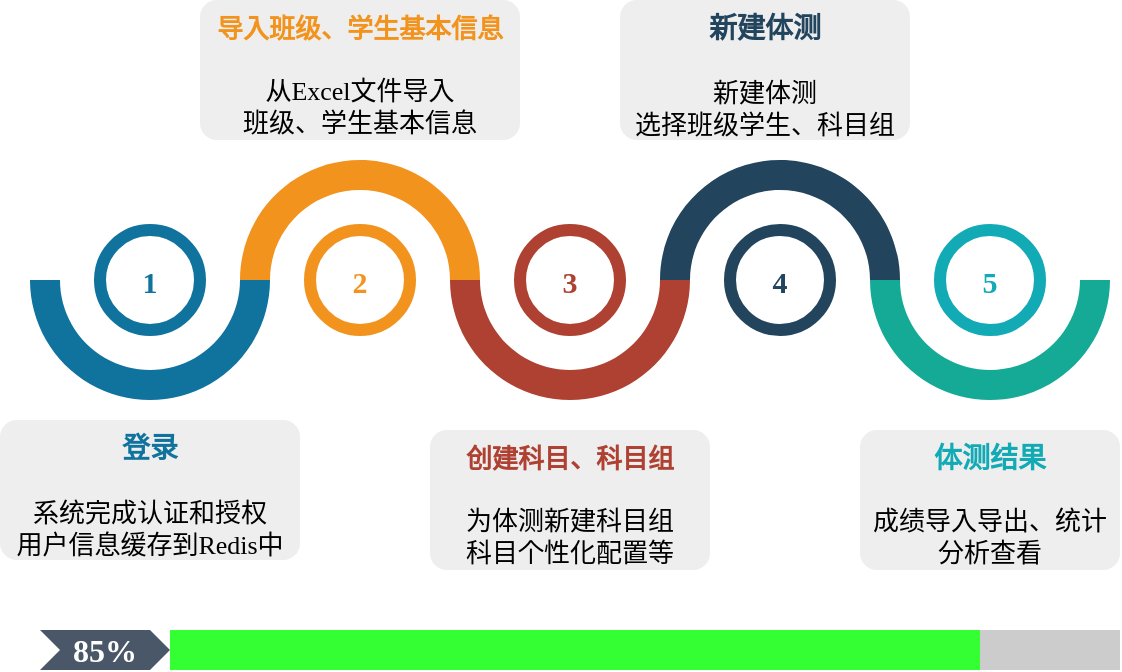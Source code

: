 <mxfile version="15.4.0" type="device"><diagram id="HtNgnvHTvsm9xWHt5Y1t" name="第 1 页"><mxGraphModel dx="197" dy="592" grid="1" gridSize="10" guides="1" tooltips="1" connect="1" arrows="1" fold="1" page="1" pageScale="1" pageWidth="827" pageHeight="1169" math="0" shadow="0"><root><mxCell id="0"/><mxCell id="1" parent="0"/><mxCell id="hzzU8huH-xrGyVD0dxtj-6" value="&lt;font style=&quot;font-size: 13px&quot;&gt;&lt;font color=&quot;#10739e&quot;&gt;&lt;b style=&quot;font-size: 14px&quot;&gt;登录&lt;br&gt;&lt;/b&gt;&lt;/font&gt;&lt;span&gt;&lt;br&gt;&lt;/span&gt;系统完成认证和授权&lt;br&gt;用户信息缓存到Redis中&lt;br&gt;&lt;/font&gt;" style="rounded=1;strokeColor=none;fillColor=#EEEEEE;align=center;arcSize=12;verticalAlign=top;whiteSpace=wrap;html=1;fontSize=12;fontFamily=宋体;" parent="1" vertex="1"><mxGeometry x="910" y="395" width="150" height="70" as="geometry"/></mxCell><mxCell id="hzzU8huH-xrGyVD0dxtj-7" value="&lt;font style=&quot;font-size: 13px;&quot;&gt;&lt;font color=&quot;#f2931e&quot; style=&quot;font-size: 13px;&quot;&gt;&lt;b style=&quot;font-size: 13px;&quot;&gt;导入班级、学生基本信息&lt;/b&gt;&lt;/font&gt;&lt;br style=&quot;font-size: 13px;&quot;&gt;&lt;br style=&quot;font-size: 13px;&quot;&gt;&lt;span style=&quot;font-size: 13px;&quot;&gt;从Excel文件导入&lt;br style=&quot;font-size: 13px;&quot;&gt;班级、学生基本信息&lt;/span&gt;&lt;br style=&quot;font-size: 13px;&quot;&gt;&lt;/font&gt;" style="rounded=1;strokeColor=none;fillColor=#EEEEEE;align=center;arcSize=12;verticalAlign=top;whiteSpace=wrap;html=1;fontSize=13;fontFamily=宋体;" parent="1" vertex="1"><mxGeometry x="1010" y="185" width="160" height="70" as="geometry"/></mxCell><mxCell id="hzzU8huH-xrGyVD0dxtj-8" value="&lt;font style=&quot;font-size: 13px&quot;&gt;&lt;font color=&quot;#ae4132&quot; style=&quot;font-size: 13px&quot;&gt;&lt;b&gt;创建科目、科目组&lt;/b&gt;&lt;/font&gt;&lt;br&gt;&lt;br&gt;&lt;span&gt;为体测新建科目组&lt;br&gt;科目个性化配置等&lt;/span&gt;&lt;br&gt;&lt;/font&gt;" style="rounded=1;strokeColor=none;fillColor=#EEEEEE;align=center;arcSize=12;verticalAlign=top;whiteSpace=wrap;html=1;fontSize=12;fontFamily=宋体;" parent="1" vertex="1"><mxGeometry x="1125" y="400" width="140" height="70" as="geometry"/></mxCell><mxCell id="hzzU8huH-xrGyVD0dxtj-9" value="&lt;font style=&quot;font-size: 13px&quot;&gt;&lt;font color=&quot;#23445d&quot; size=&quot;1&quot;&gt;&lt;b style=&quot;font-size: 14px&quot;&gt;新建体测&lt;br&gt;&lt;/b&gt;&lt;/font&gt;&lt;br&gt;&lt;span&gt;新建体测&lt;br&gt;选择班级学生、科目组&lt;/span&gt;&lt;br&gt;&lt;/font&gt;" style="rounded=1;strokeColor=none;fillColor=#EEEEEE;align=center;arcSize=12;verticalAlign=top;whiteSpace=wrap;html=1;fontSize=12;fontFamily=宋体;" parent="1" vertex="1"><mxGeometry x="1220" y="185" width="145" height="70" as="geometry"/></mxCell><mxCell id="hzzU8huH-xrGyVD0dxtj-10" value="&lt;font&gt;&lt;font color=&quot;#12aab5&quot;&gt;&lt;span style=&quot;font-size: 14px&quot;&gt;&lt;b&gt;体测结果&lt;/b&gt;&lt;/span&gt;&lt;/font&gt;&lt;br&gt;&lt;br&gt;&lt;span style=&quot;font-size: 13px&quot;&gt;成绩导入导出、统计分析查看&lt;/span&gt;&lt;br&gt;&lt;/font&gt;" style="rounded=1;strokeColor=none;fillColor=#EEEEEE;align=center;arcSize=12;verticalAlign=top;whiteSpace=wrap;html=1;fontSize=12;fontFamily=宋体;" parent="1" vertex="1"><mxGeometry x="1340" y="400" width="130" height="70" as="geometry"/></mxCell><mxCell id="hzzU8huH-xrGyVD0dxtj-28" value="" style="verticalLabelPosition=bottom;verticalAlign=top;html=1;shape=mxgraph.basic.partConcEllipse;startAngle=0.25;endAngle=0.75;arcWidth=0.25;fillColor=#10739E;strokeColor=none;fontSize=13;fontColor=#FFFFFF;fontFamily=宋体;" parent="1" vertex="1"><mxGeometry x="925" y="265" width="120" height="120" as="geometry"/></mxCell><mxCell id="hzzU8huH-xrGyVD0dxtj-29" value="" style="verticalLabelPosition=bottom;verticalAlign=top;html=1;shape=mxgraph.basic.partConcEllipse;startAngle=0.75;endAngle=0.25;arcWidth=0.25;fillColor=#F2931E;strokeColor=none;fontSize=13;fontColor=#FFFFFF;fontFamily=宋体;" parent="1" vertex="1"><mxGeometry x="1030" y="265" width="120" height="120" as="geometry"/></mxCell><mxCell id="hzzU8huH-xrGyVD0dxtj-30" value="" style="verticalLabelPosition=bottom;verticalAlign=top;html=1;shape=mxgraph.basic.partConcEllipse;startAngle=0.25;endAngle=0.75;arcWidth=0.25;fillColor=#AE4132;strokeColor=none;fontSize=13;fontColor=#FFFFFF;fontFamily=宋体;" parent="1" vertex="1"><mxGeometry x="1135" y="265" width="120" height="120" as="geometry"/></mxCell><mxCell id="hzzU8huH-xrGyVD0dxtj-31" value="" style="verticalLabelPosition=bottom;verticalAlign=top;html=1;shape=mxgraph.basic.partConcEllipse;startAngle=0.75;endAngle=0.25;arcWidth=0.25;fillColor=#23445D;strokeColor=none;fontSize=13;fontColor=#FFFFFF;fontFamily=宋体;" parent="1" vertex="1"><mxGeometry x="1240" y="265" width="120" height="120" as="geometry"/></mxCell><mxCell id="hzzU8huH-xrGyVD0dxtj-32" value="" style="verticalLabelPosition=bottom;verticalAlign=top;html=1;shape=mxgraph.basic.partConcEllipse;startAngle=0.25;endAngle=0.75;arcWidth=0.25;fillColor=#15AA96;strokeColor=none;fontSize=13;fontColor=#FFFFFF;fontFamily=宋体;" parent="1" vertex="1"><mxGeometry x="1345" y="265" width="120" height="120" as="geometry"/></mxCell><mxCell id="hzzU8huH-xrGyVD0dxtj-33" value="1" style="shape=ellipse;strokeWidth=6;strokeColor=#10739E;fontSize=15;html=0;fontStyle=1;fontColor=#10739E;fontFamily=宋体;" parent="1" vertex="1"><mxGeometry x="960" y="300" width="50" height="50" as="geometry"/></mxCell><mxCell id="hzzU8huH-xrGyVD0dxtj-34" value="2" style="shape=ellipse;strokeWidth=6;strokeColor=#F2931E;fontSize=15;html=0;fontStyle=1;fontColor=#F2931E;fontFamily=宋体;" parent="1" vertex="1"><mxGeometry x="1065" y="300" width="50" height="50" as="geometry"/></mxCell><mxCell id="hzzU8huH-xrGyVD0dxtj-35" value="3" style="shape=ellipse;strokeWidth=6;strokeColor=#AE4132;fontSize=15;html=0;fontStyle=1;fontColor=#AE4132;fontFamily=宋体;" parent="1" vertex="1"><mxGeometry x="1170" y="300" width="50" height="50" as="geometry"/></mxCell><mxCell id="hzzU8huH-xrGyVD0dxtj-36" value="4" style="shape=ellipse;strokeWidth=6;strokeColor=#23445D;fontSize=15;html=0;fontStyle=1;fontColor=#23445D;fontFamily=宋体;" parent="1" vertex="1"><mxGeometry x="1275" y="300" width="50" height="50" as="geometry"/></mxCell><mxCell id="hzzU8huH-xrGyVD0dxtj-37" value="5" style="shape=ellipse;strokeWidth=6;strokeColor=#12AAB5;fontSize=15;html=0;fontStyle=1;fontColor=#12AAB5;fontFamily=宋体;" parent="1" vertex="1"><mxGeometry x="1380" y="300" width="50" height="50" as="geometry"/></mxCell><mxCell id="4oohvZnue8OhJOJgN0ud-4" value="85%" style="shape=step;perimeter=stepPerimeter;whiteSpace=wrap;html=1;fixedSize=1;size=10;fillColor=#4A5768;strokeColor=none;fontSize=16;fontColor=#ffffff;fontStyle=1;rounded=0;fontFamily=宋体;" parent="1" vertex="1"><mxGeometry x="930" y="500" width="65" height="20" as="geometry"/></mxCell><mxCell id="4oohvZnue8OhJOJgN0ud-5" value="" style="whiteSpace=wrap;html=1;fixedSize=1;size=10;fillColor=#CCCCCC;strokeColor=none;fontFamily=宋体;fontSize=14;fontColor=none;" parent="1" vertex="1"><mxGeometry x="995" y="500" width="475" height="20" as="geometry"/></mxCell><mxCell id="4oohvZnue8OhJOJgN0ud-6" value="" style="whiteSpace=wrap;html=1;fixedSize=1;size=10;fillColor=#33FF33;strokeColor=none;shadow=0;fontFamily=宋体;fontSize=14;fontColor=none;" parent="1" vertex="1"><mxGeometry x="995" y="500" width="405" height="20" as="geometry"/></mxCell></root></mxGraphModel></diagram></mxfile>